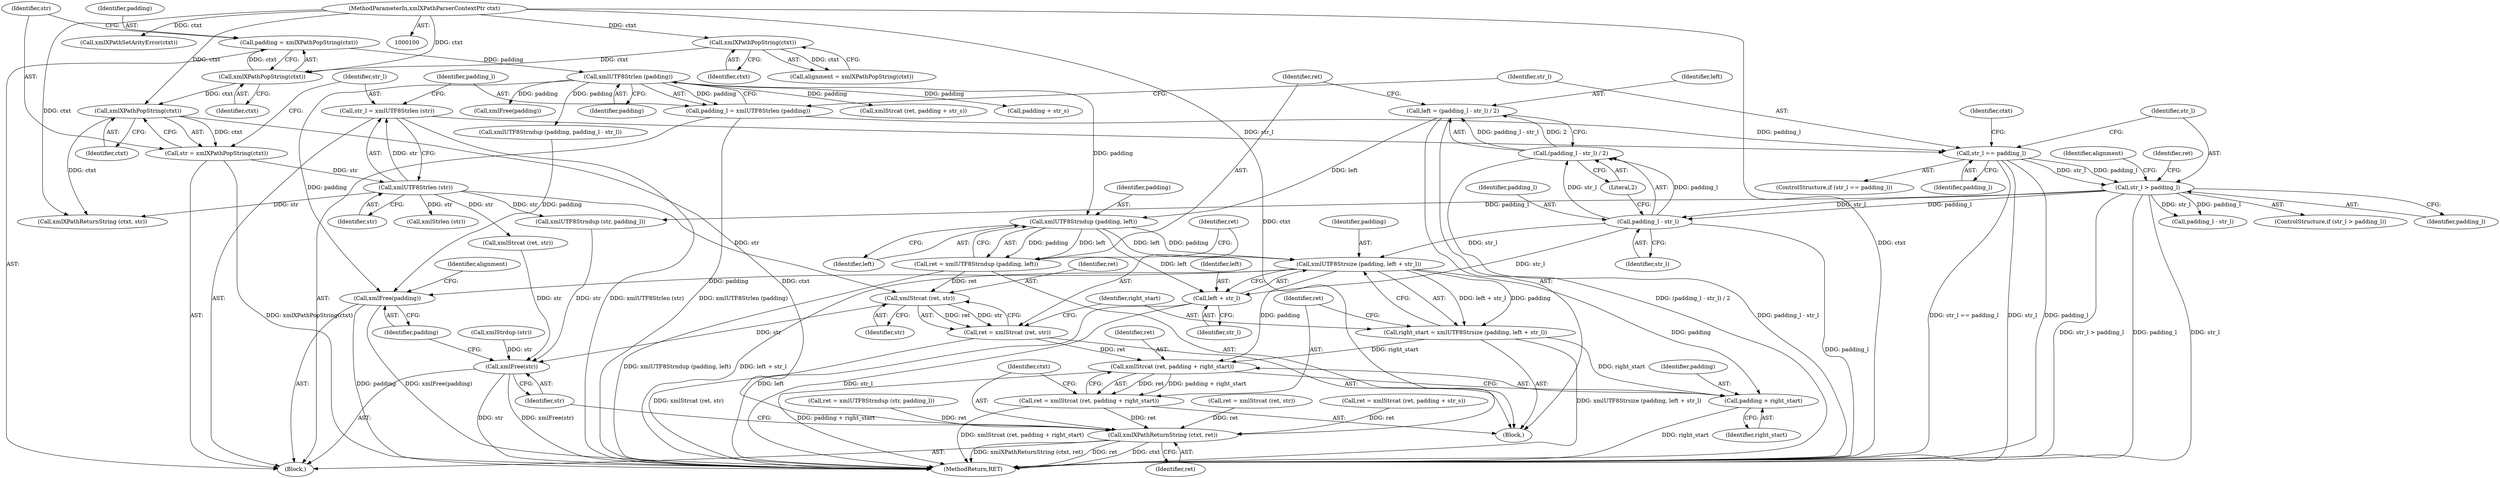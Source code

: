 digraph "0_Chrome_96dbafe288dbe2f0cc45fa3c39daf6d0c37acbab_8@integer" {
"1000203" [label="(Call,left = (padding_l - str_l) / 2)"];
"1000205" [label="(Call,(padding_l - str_l) / 2)"];
"1000206" [label="(Call,padding_l - str_l)"];
"1000164" [label="(Call,str_l > padding_l)"];
"1000151" [label="(Call,str_l == padding_l)"];
"1000142" [label="(Call,str_l = xmlUTF8Strlen (str))"];
"1000144" [label="(Call,xmlUTF8Strlen (str))"];
"1000138" [label="(Call,str = xmlXPathPopString(ctxt))"];
"1000140" [label="(Call,xmlXPathPopString(ctxt))"];
"1000136" [label="(Call,xmlXPathPopString(ctxt))"];
"1000128" [label="(Call,xmlXPathPopString(ctxt))"];
"1000101" [label="(MethodParameterIn,xmlXPathParserContextPtr ctxt)"];
"1000146" [label="(Call,padding_l = xmlUTF8Strlen (padding))"];
"1000148" [label="(Call,xmlUTF8Strlen (padding))"];
"1000134" [label="(Call,padding = xmlXPathPopString(ctxt))"];
"1000213" [label="(Call,xmlUTF8Strndup (padding, left))"];
"1000211" [label="(Call,ret = xmlUTF8Strndup (padding, left))"];
"1000218" [label="(Call,xmlStrcat (ret, str))"];
"1000216" [label="(Call,ret = xmlStrcat (ret, str))"];
"1000230" [label="(Call,xmlStrcat (ret, padding + right_start))"];
"1000228" [label="(Call,ret = xmlStrcat (ret, padding + right_start))"];
"1000253" [label="(Call,xmlXPathReturnString (ctxt, ret))"];
"1000256" [label="(Call,xmlFree(str))"];
"1000223" [label="(Call,xmlUTF8Strsize (padding, left + str_l))"];
"1000221" [label="(Call,right_start = xmlUTF8Strsize (padding, left + str_l))"];
"1000232" [label="(Call,padding + right_start)"];
"1000258" [label="(Call,xmlFree(padding))"];
"1000225" [label="(Call,left + str_l)"];
"1000219" [label="(Identifier,ret)"];
"1000143" [label="(Identifier,str_l)"];
"1000261" [label="(Identifier,alignment)"];
"1000191" [label="(Call,xmlStrcat (ret, str))"];
"1000164" [label="(Call,str_l > padding_l)"];
"1000222" [label="(Identifier,right_start)"];
"1000166" [label="(Identifier,padding_l)"];
"1000231" [label="(Identifier,ret)"];
"1000135" [label="(Identifier,padding)"];
"1000214" [label="(Identifier,padding)"];
"1000220" [label="(Identifier,str)"];
"1000203" [label="(Call,left = (padding_l - str_l) / 2)"];
"1000155" [label="(Call,xmlXPathReturnString (ctxt, str))"];
"1000140" [label="(Call,xmlXPathPopString(ctxt))"];
"1000146" [label="(Call,padding_l = xmlUTF8Strlen (padding))"];
"1000145" [label="(Identifier,str)"];
"1000129" [label="(Identifier,ctxt)"];
"1000189" [label="(Call,ret = xmlStrcat (ret, str))"];
"1000186" [label="(Call,padding_l - str_l)"];
"1000152" [label="(Identifier,str_l)"];
"1000258" [label="(Call,xmlFree(padding))"];
"1000228" [label="(Call,ret = xmlStrcat (ret, padding + right_start))"];
"1000119" [label="(Call,xmlXPathSetArityError(ctxt))"];
"1000224" [label="(Identifier,padding)"];
"1000156" [label="(Identifier,ctxt)"];
"1000212" [label="(Identifier,ret)"];
"1000165" [label="(Identifier,str_l)"];
"1000144" [label="(Call,xmlUTF8Strlen (str))"];
"1000218" [label="(Call,xmlStrcat (ret, str))"];
"1000226" [label="(Identifier,left)"];
"1000215" [label="(Identifier,left)"];
"1000137" [label="(Identifier,ctxt)"];
"1000244" [label="(Call,xmlStrdup (str))"];
"1000225" [label="(Call,left + str_l)"];
"1000253" [label="(Call,xmlXPathReturnString (ctxt, ret))"];
"1000257" [label="(Identifier,str)"];
"1000103" [label="(Block,)"];
"1000262" [label="(MethodReturn,RET)"];
"1000151" [label="(Call,str_l == padding_l)"];
"1000229" [label="(Identifier,ret)"];
"1000177" [label="(Identifier,alignment)"];
"1000248" [label="(Call,xmlStrcat (ret, padding + str_s))"];
"1000217" [label="(Identifier,ret)"];
"1000205" [label="(Call,(padding_l - str_l) / 2)"];
"1000230" [label="(Call,xmlStrcat (ret, padding + right_start))"];
"1000150" [label="(ControlStructure,if (str_l == padding_l))"];
"1000169" [label="(Identifier,ret)"];
"1000227" [label="(Identifier,str_l)"];
"1000134" [label="(Call,padding = xmlXPathPopString(ctxt))"];
"1000209" [label="(Literal,2)"];
"1000201" [label="(Block,)"];
"1000204" [label="(Identifier,left)"];
"1000206" [label="(Call,padding_l - str_l)"];
"1000250" [label="(Call,padding + str_s)"];
"1000141" [label="(Identifier,ctxt)"];
"1000255" [label="(Identifier,ret)"];
"1000184" [label="(Call,xmlUTF8Strndup (padding, padding_l - str_l))"];
"1000148" [label="(Call,xmlUTF8Strlen (padding))"];
"1000246" [label="(Call,ret = xmlStrcat (ret, padding + str_s))"];
"1000223" [label="(Call,xmlUTF8Strsize (padding, left + str_l))"];
"1000232" [label="(Call,padding + right_start)"];
"1000158" [label="(Call,xmlFree(padding))"];
"1000233" [label="(Identifier,padding)"];
"1000101" [label="(MethodParameterIn,xmlXPathParserContextPtr ctxt)"];
"1000139" [label="(Identifier,str)"];
"1000211" [label="(Call,ret = xmlUTF8Strndup (padding, left))"];
"1000216" [label="(Call,ret = xmlStrcat (ret, str))"];
"1000207" [label="(Identifier,padding_l)"];
"1000136" [label="(Call,xmlXPathPopString(ctxt))"];
"1000163" [label="(ControlStructure,if (str_l > padding_l))"];
"1000128" [label="(Call,xmlXPathPopString(ctxt))"];
"1000170" [label="(Call,xmlUTF8Strndup (str, padding_l))"];
"1000221" [label="(Call,right_start = xmlUTF8Strsize (padding, left + str_l))"];
"1000126" [label="(Call,alignment = xmlXPathPopString(ctxt))"];
"1000142" [label="(Call,str_l = xmlUTF8Strlen (str))"];
"1000208" [label="(Identifier,str_l)"];
"1000153" [label="(Identifier,padding_l)"];
"1000254" [label="(Identifier,ctxt)"];
"1000234" [label="(Identifier,right_start)"];
"1000213" [label="(Call,xmlUTF8Strndup (padding, left))"];
"1000168" [label="(Call,ret = xmlUTF8Strndup (str, padding_l))"];
"1000138" [label="(Call,str = xmlXPathPopString(ctxt))"];
"1000149" [label="(Identifier,padding)"];
"1000256" [label="(Call,xmlFree(str))"];
"1000259" [label="(Identifier,padding)"];
"1000147" [label="(Identifier,padding_l)"];
"1000240" [label="(Call,xmlStrlen (str))"];
"1000203" -> "1000201"  [label="AST: "];
"1000203" -> "1000205"  [label="CFG: "];
"1000204" -> "1000203"  [label="AST: "];
"1000205" -> "1000203"  [label="AST: "];
"1000212" -> "1000203"  [label="CFG: "];
"1000203" -> "1000262"  [label="DDG: (padding_l - str_l) / 2"];
"1000205" -> "1000203"  [label="DDG: padding_l - str_l"];
"1000205" -> "1000203"  [label="DDG: 2"];
"1000203" -> "1000213"  [label="DDG: left"];
"1000205" -> "1000209"  [label="CFG: "];
"1000206" -> "1000205"  [label="AST: "];
"1000209" -> "1000205"  [label="AST: "];
"1000205" -> "1000262"  [label="DDG: padding_l - str_l"];
"1000206" -> "1000205"  [label="DDG: padding_l"];
"1000206" -> "1000205"  [label="DDG: str_l"];
"1000206" -> "1000208"  [label="CFG: "];
"1000207" -> "1000206"  [label="AST: "];
"1000208" -> "1000206"  [label="AST: "];
"1000209" -> "1000206"  [label="CFG: "];
"1000206" -> "1000262"  [label="DDG: padding_l"];
"1000164" -> "1000206"  [label="DDG: padding_l"];
"1000164" -> "1000206"  [label="DDG: str_l"];
"1000206" -> "1000223"  [label="DDG: str_l"];
"1000206" -> "1000225"  [label="DDG: str_l"];
"1000164" -> "1000163"  [label="AST: "];
"1000164" -> "1000166"  [label="CFG: "];
"1000165" -> "1000164"  [label="AST: "];
"1000166" -> "1000164"  [label="AST: "];
"1000169" -> "1000164"  [label="CFG: "];
"1000177" -> "1000164"  [label="CFG: "];
"1000164" -> "1000262"  [label="DDG: str_l > padding_l"];
"1000164" -> "1000262"  [label="DDG: padding_l"];
"1000164" -> "1000262"  [label="DDG: str_l"];
"1000151" -> "1000164"  [label="DDG: str_l"];
"1000151" -> "1000164"  [label="DDG: padding_l"];
"1000164" -> "1000170"  [label="DDG: padding_l"];
"1000164" -> "1000186"  [label="DDG: padding_l"];
"1000164" -> "1000186"  [label="DDG: str_l"];
"1000151" -> "1000150"  [label="AST: "];
"1000151" -> "1000153"  [label="CFG: "];
"1000152" -> "1000151"  [label="AST: "];
"1000153" -> "1000151"  [label="AST: "];
"1000156" -> "1000151"  [label="CFG: "];
"1000165" -> "1000151"  [label="CFG: "];
"1000151" -> "1000262"  [label="DDG: str_l == padding_l"];
"1000151" -> "1000262"  [label="DDG: str_l"];
"1000151" -> "1000262"  [label="DDG: padding_l"];
"1000142" -> "1000151"  [label="DDG: str_l"];
"1000146" -> "1000151"  [label="DDG: padding_l"];
"1000142" -> "1000103"  [label="AST: "];
"1000142" -> "1000144"  [label="CFG: "];
"1000143" -> "1000142"  [label="AST: "];
"1000144" -> "1000142"  [label="AST: "];
"1000147" -> "1000142"  [label="CFG: "];
"1000142" -> "1000262"  [label="DDG: xmlUTF8Strlen (str)"];
"1000144" -> "1000142"  [label="DDG: str"];
"1000144" -> "1000145"  [label="CFG: "];
"1000145" -> "1000144"  [label="AST: "];
"1000138" -> "1000144"  [label="DDG: str"];
"1000144" -> "1000155"  [label="DDG: str"];
"1000144" -> "1000170"  [label="DDG: str"];
"1000144" -> "1000191"  [label="DDG: str"];
"1000144" -> "1000218"  [label="DDG: str"];
"1000144" -> "1000240"  [label="DDG: str"];
"1000138" -> "1000103"  [label="AST: "];
"1000138" -> "1000140"  [label="CFG: "];
"1000139" -> "1000138"  [label="AST: "];
"1000140" -> "1000138"  [label="AST: "];
"1000143" -> "1000138"  [label="CFG: "];
"1000138" -> "1000262"  [label="DDG: xmlXPathPopString(ctxt)"];
"1000140" -> "1000138"  [label="DDG: ctxt"];
"1000140" -> "1000141"  [label="CFG: "];
"1000141" -> "1000140"  [label="AST: "];
"1000136" -> "1000140"  [label="DDG: ctxt"];
"1000101" -> "1000140"  [label="DDG: ctxt"];
"1000140" -> "1000155"  [label="DDG: ctxt"];
"1000140" -> "1000253"  [label="DDG: ctxt"];
"1000136" -> "1000134"  [label="AST: "];
"1000136" -> "1000137"  [label="CFG: "];
"1000137" -> "1000136"  [label="AST: "];
"1000134" -> "1000136"  [label="CFG: "];
"1000136" -> "1000134"  [label="DDG: ctxt"];
"1000128" -> "1000136"  [label="DDG: ctxt"];
"1000101" -> "1000136"  [label="DDG: ctxt"];
"1000128" -> "1000126"  [label="AST: "];
"1000128" -> "1000129"  [label="CFG: "];
"1000129" -> "1000128"  [label="AST: "];
"1000126" -> "1000128"  [label="CFG: "];
"1000128" -> "1000126"  [label="DDG: ctxt"];
"1000101" -> "1000128"  [label="DDG: ctxt"];
"1000101" -> "1000100"  [label="AST: "];
"1000101" -> "1000262"  [label="DDG: ctxt"];
"1000101" -> "1000119"  [label="DDG: ctxt"];
"1000101" -> "1000155"  [label="DDG: ctxt"];
"1000101" -> "1000253"  [label="DDG: ctxt"];
"1000146" -> "1000103"  [label="AST: "];
"1000146" -> "1000148"  [label="CFG: "];
"1000147" -> "1000146"  [label="AST: "];
"1000148" -> "1000146"  [label="AST: "];
"1000152" -> "1000146"  [label="CFG: "];
"1000146" -> "1000262"  [label="DDG: xmlUTF8Strlen (padding)"];
"1000148" -> "1000146"  [label="DDG: padding"];
"1000148" -> "1000149"  [label="CFG: "];
"1000149" -> "1000148"  [label="AST: "];
"1000134" -> "1000148"  [label="DDG: padding"];
"1000148" -> "1000158"  [label="DDG: padding"];
"1000148" -> "1000184"  [label="DDG: padding"];
"1000148" -> "1000213"  [label="DDG: padding"];
"1000148" -> "1000248"  [label="DDG: padding"];
"1000148" -> "1000250"  [label="DDG: padding"];
"1000148" -> "1000258"  [label="DDG: padding"];
"1000134" -> "1000103"  [label="AST: "];
"1000135" -> "1000134"  [label="AST: "];
"1000139" -> "1000134"  [label="CFG: "];
"1000213" -> "1000211"  [label="AST: "];
"1000213" -> "1000215"  [label="CFG: "];
"1000214" -> "1000213"  [label="AST: "];
"1000215" -> "1000213"  [label="AST: "];
"1000211" -> "1000213"  [label="CFG: "];
"1000213" -> "1000211"  [label="DDG: padding"];
"1000213" -> "1000211"  [label="DDG: left"];
"1000213" -> "1000223"  [label="DDG: padding"];
"1000213" -> "1000223"  [label="DDG: left"];
"1000213" -> "1000225"  [label="DDG: left"];
"1000211" -> "1000201"  [label="AST: "];
"1000212" -> "1000211"  [label="AST: "];
"1000217" -> "1000211"  [label="CFG: "];
"1000211" -> "1000262"  [label="DDG: xmlUTF8Strndup (padding, left)"];
"1000211" -> "1000218"  [label="DDG: ret"];
"1000218" -> "1000216"  [label="AST: "];
"1000218" -> "1000220"  [label="CFG: "];
"1000219" -> "1000218"  [label="AST: "];
"1000220" -> "1000218"  [label="AST: "];
"1000216" -> "1000218"  [label="CFG: "];
"1000218" -> "1000216"  [label="DDG: ret"];
"1000218" -> "1000216"  [label="DDG: str"];
"1000218" -> "1000256"  [label="DDG: str"];
"1000216" -> "1000201"  [label="AST: "];
"1000217" -> "1000216"  [label="AST: "];
"1000222" -> "1000216"  [label="CFG: "];
"1000216" -> "1000262"  [label="DDG: xmlStrcat (ret, str)"];
"1000216" -> "1000230"  [label="DDG: ret"];
"1000230" -> "1000228"  [label="AST: "];
"1000230" -> "1000232"  [label="CFG: "];
"1000231" -> "1000230"  [label="AST: "];
"1000232" -> "1000230"  [label="AST: "];
"1000228" -> "1000230"  [label="CFG: "];
"1000230" -> "1000262"  [label="DDG: padding + right_start"];
"1000230" -> "1000228"  [label="DDG: ret"];
"1000230" -> "1000228"  [label="DDG: padding + right_start"];
"1000223" -> "1000230"  [label="DDG: padding"];
"1000221" -> "1000230"  [label="DDG: right_start"];
"1000228" -> "1000201"  [label="AST: "];
"1000229" -> "1000228"  [label="AST: "];
"1000254" -> "1000228"  [label="CFG: "];
"1000228" -> "1000262"  [label="DDG: xmlStrcat (ret, padding + right_start)"];
"1000228" -> "1000253"  [label="DDG: ret"];
"1000253" -> "1000103"  [label="AST: "];
"1000253" -> "1000255"  [label="CFG: "];
"1000254" -> "1000253"  [label="AST: "];
"1000255" -> "1000253"  [label="AST: "];
"1000257" -> "1000253"  [label="CFG: "];
"1000253" -> "1000262"  [label="DDG: xmlXPathReturnString (ctxt, ret)"];
"1000253" -> "1000262"  [label="DDG: ret"];
"1000253" -> "1000262"  [label="DDG: ctxt"];
"1000246" -> "1000253"  [label="DDG: ret"];
"1000168" -> "1000253"  [label="DDG: ret"];
"1000189" -> "1000253"  [label="DDG: ret"];
"1000256" -> "1000103"  [label="AST: "];
"1000256" -> "1000257"  [label="CFG: "];
"1000257" -> "1000256"  [label="AST: "];
"1000259" -> "1000256"  [label="CFG: "];
"1000256" -> "1000262"  [label="DDG: str"];
"1000256" -> "1000262"  [label="DDG: xmlFree(str)"];
"1000191" -> "1000256"  [label="DDG: str"];
"1000244" -> "1000256"  [label="DDG: str"];
"1000170" -> "1000256"  [label="DDG: str"];
"1000223" -> "1000221"  [label="AST: "];
"1000223" -> "1000225"  [label="CFG: "];
"1000224" -> "1000223"  [label="AST: "];
"1000225" -> "1000223"  [label="AST: "];
"1000221" -> "1000223"  [label="CFG: "];
"1000223" -> "1000262"  [label="DDG: left + str_l"];
"1000223" -> "1000221"  [label="DDG: padding"];
"1000223" -> "1000221"  [label="DDG: left + str_l"];
"1000223" -> "1000232"  [label="DDG: padding"];
"1000223" -> "1000258"  [label="DDG: padding"];
"1000221" -> "1000201"  [label="AST: "];
"1000222" -> "1000221"  [label="AST: "];
"1000229" -> "1000221"  [label="CFG: "];
"1000221" -> "1000262"  [label="DDG: xmlUTF8Strsize (padding, left + str_l)"];
"1000221" -> "1000232"  [label="DDG: right_start"];
"1000232" -> "1000234"  [label="CFG: "];
"1000233" -> "1000232"  [label="AST: "];
"1000234" -> "1000232"  [label="AST: "];
"1000232" -> "1000262"  [label="DDG: right_start"];
"1000258" -> "1000103"  [label="AST: "];
"1000258" -> "1000259"  [label="CFG: "];
"1000259" -> "1000258"  [label="AST: "];
"1000261" -> "1000258"  [label="CFG: "];
"1000258" -> "1000262"  [label="DDG: padding"];
"1000258" -> "1000262"  [label="DDG: xmlFree(padding)"];
"1000184" -> "1000258"  [label="DDG: padding"];
"1000225" -> "1000227"  [label="CFG: "];
"1000226" -> "1000225"  [label="AST: "];
"1000227" -> "1000225"  [label="AST: "];
"1000225" -> "1000262"  [label="DDG: left"];
"1000225" -> "1000262"  [label="DDG: str_l"];
}
